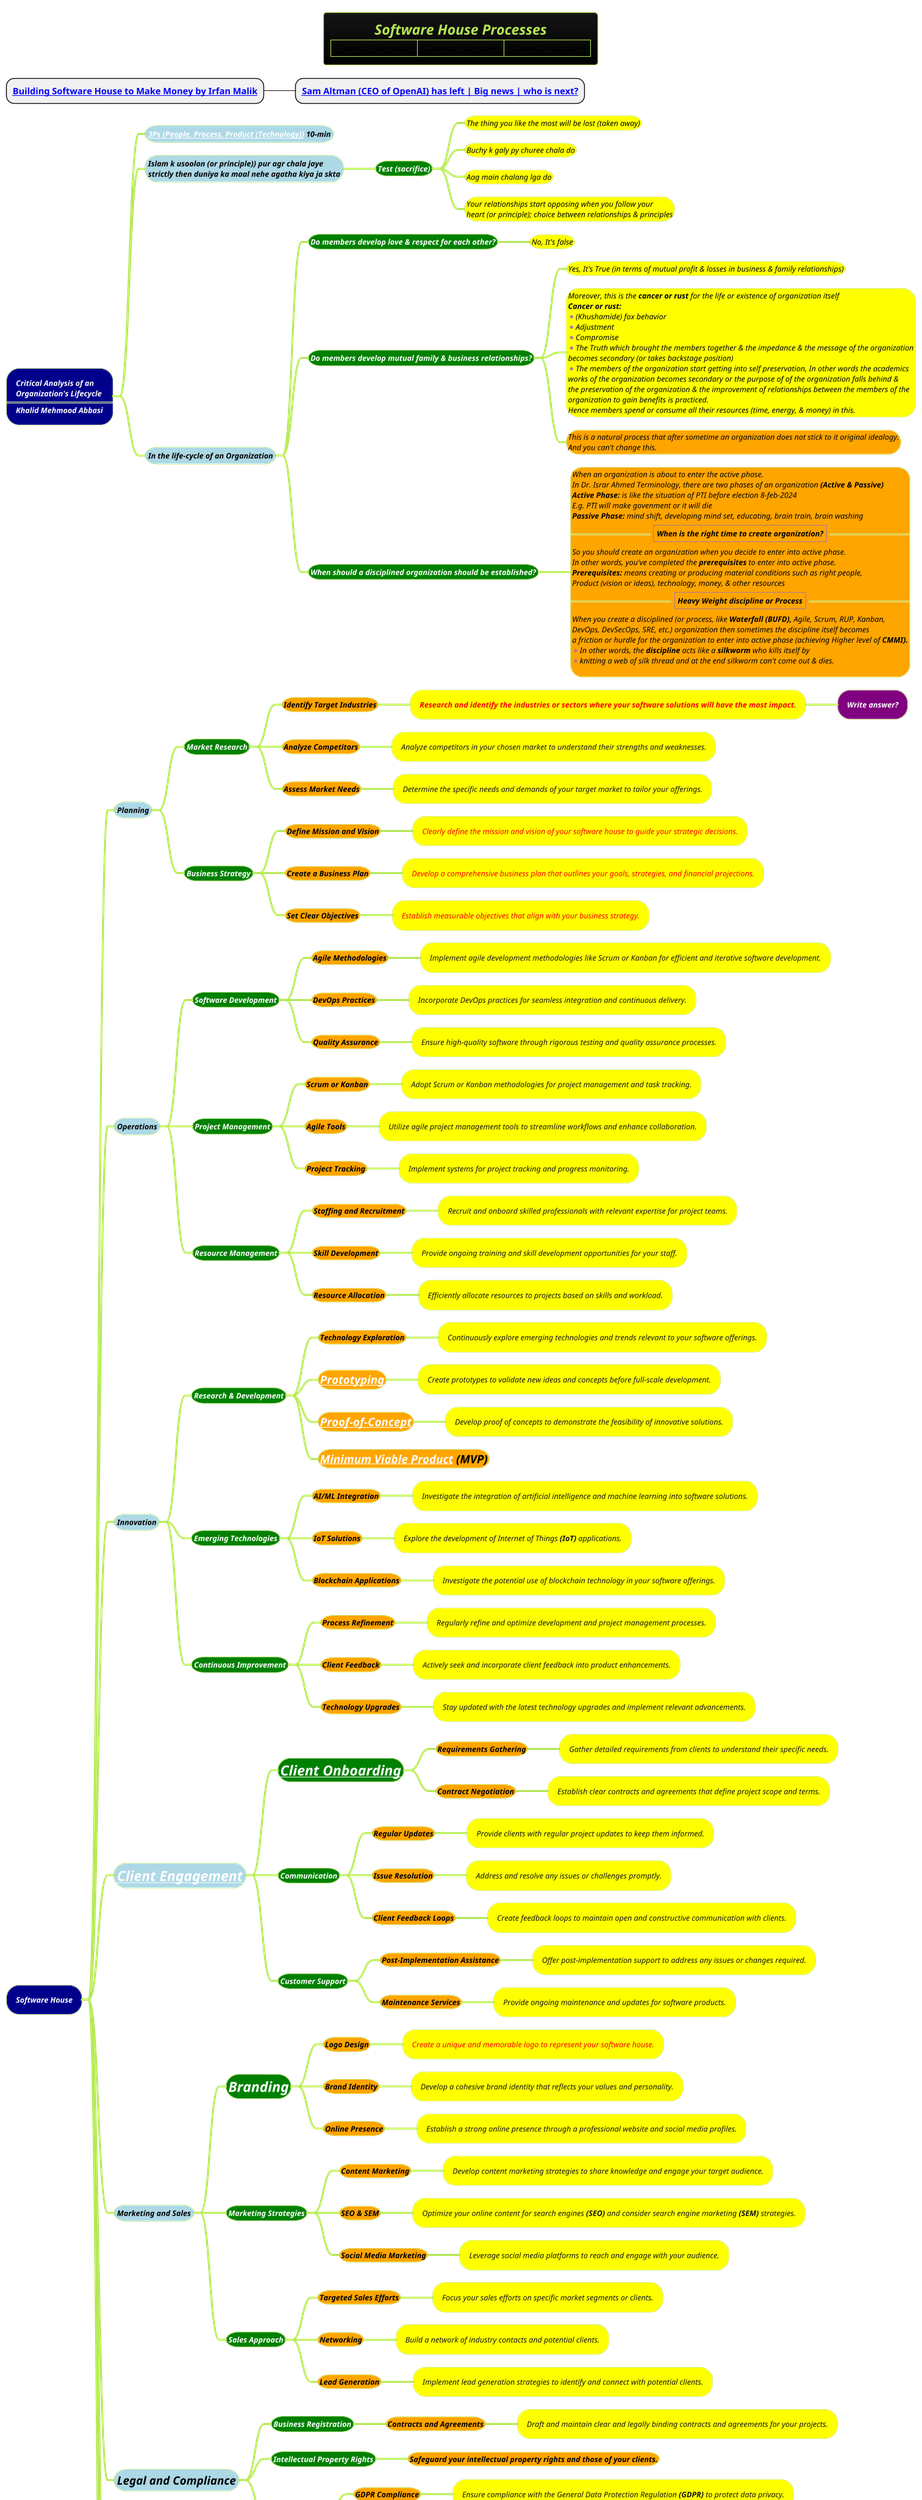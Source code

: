 @startmindmap
title =<i><size:18>Software House Processes \n|<img:images/img.png>|<img:images/img_1.png{scale=.529}>|<img:images/img_2.png{scale=.4}>|
* <b>[[https://www.youtube.com/watch?v=YSs4r95C_Dc&ab_channel=IrfanMalik Building Software House to Make Money by Irfan Malik]]
** <b>[[https://www.youtube.com/watch?v=OxpNNqdCug8&ab_channel=IrfanMalik Sam Altman (CEO of OpenAI) has left | Big news | who is next?]]
!theme hacker

*[#darkblue] <color #white><i><size:12>Critical Analysis of an \n<color #white><i><size:12>Organization's Lifecycle \n====\n<color #white><i><size:12>Khalid Mehmood Abbasi
**[#lightblue] <i><size:12><color #black>[[https://www.youtube.com/watch?v=u2dMydCi8xk&list=LL&index=15&ab_channel=RonHollis 3Ps (People, Process, Product (Technology))]] 10-min
**[#lightblue] <i><size:12><color #black>Islam k usoolon (or principle)) pur agr chala jaye \n<i><size:12><color #black>strictly then duniya ka maal nehe agatha kiya ja skta
***[#green] <i><size:12><color #white><b>Test (sacrifice)
****[#yellow] <i><size:12><color #black>The thing you like the most will be lost (taken away)
****[#yellow] <i><size:12><color #black>Buchy k galy py churee chala do
****[#yellow] <i><size:12><color #black>Aag main chalang lga do
****[#yellow] <i><size:12><color #black>Your relationships start opposing when you follow your \n<i><size:12><color #black>heart (or principle); choice between relationships & principles
**[#lightblue] <i><size:12><color #black>In the life-cycle of an Organization
***[#green] <i><size:12><color #white><b>Do members develop love & respect for each other?
****[#yellow] <i><size:12><color #black>No, It's false
***[#green] <i><size:12><color #white><b>Do members develop mutual family & business relationships?
****[#yellow] <i><size:12><color #black>Yes, It's True (in terms of mutual profit & losses in business & family relationships)
****[#yellow]:<i><size:12><color #black>Moreover, this is the **cancer or rust** for the life or existence of organization itself
<b><i><size:12><color #black>Cancer or rust:
*<i><size:12><color #black>(Khushamide) fox behavior
*<i><size:12><color #black>Adjustment
*<i><size:12><color #black>Compromise
*<i><size:12><color #black>The Truth which brought the members together & the impedance & the message of the organization
<i><size:12><color #black>becomes secondary (or takes backstage position)
*<i><size:12><color #black>The members of the organization start getting into self preservation, In other words the academics
<i><size:12><color #black>works of the organization becomes secondary or the purpose of of the organization falls behind &
<i><size:12><color #black>the preservation of the organization & the improvement of relationships between the members of the
<i><size:12><color #black>organization to gain benefits is practiced.
<i><size:12><color #black>Hence members spend or consume all their resources (time, energy, & money) in this.;
****[#orange]:<i><size:12><color #black>This is a natural process that after sometime an organization does not stick to it original idealogy.
<i><size:12><color #black>And you can't change this.;
***[#green] <i><size:12><color #white>**When should a disciplined organization should be established?**
****[#orange]:<i><size:12><color #black>When an organization is about to enter the active phase.
<i><size:12><color #black>In Dr. Israr Ahmed Terminology, there are two phases of an organization <b>(Active & Passive)
<i><size:12><color #black>**Active Phase:** is like the situation of PTI before election 8-feb-2024
<i><size:12><color #black>E.g. PTI will make govenment or it will die
<i><size:12><color #black>**Passive Phase:** mind shift, developing mind set, educating, brain train, brain washing
==|<i><size:12><color #black><b>When is the right time to create organization?|==
<i><size:12><color #black>So you should create an organization when you decide to enter into active phase.
<i><size:12><color #black>In other words, you've completed the **prerequisites** to enter into active phase.
<i><size:12><color #black>**Prerequisites:** means creating or producing material conditions such as right people,
<i><size:12><color #black>Product (vision or ideas), technology, money, & other resources
==|<i><size:12><color #black><b>Heavy Weight discipline or Process|==
<i><size:12><color #black>When you create a disciplined (or process, like **Waterfall (BUFD),** Agile, Scrum, RUP, Kanban,
<i><size:12><color #black>DevOps, DevSecOps, SRE, etc.) organization then sometimes the discipline itself becomes
<i><size:12><color #black>a friction or hurdle for the organization to enter into active phase (achieving Higher level of <b>CMMI).
*<i><size:12><color #black>In other words, the **discipline** acts like a **silkworm** who kills itself by
*<i><size:12><color #black>knitting a web of silk thread and at the end silkworm can't come out & dies.
;


*[#darkblue] <color #white><i><size:12>Software House
**[#lightblue] <i><size:12><color #black>Planning
***[#green] <i><size:12><color #white>**Market Research**
****[#orange] <i><size:12><color #black>**Identify Target Industries**
*****[#yellow] <i><size:12><color #red>**Research and identify the industries or sectors where your software solutions will have the most impact.**
******[#purple] <i><size:12><color #white>**Write answer?**
****[#orange] <i><size:12><color #black>**Analyze Competitors**
*****[#yellow] <i><size:12>Analyze competitors in your chosen market to understand their strengths and weaknesses.
****[#orange] <i><size:12><color #black>**Assess Market Needs**
*****[#yellow] <i><size:12>Determine the specific needs and demands of your target market to tailor your offerings.

***[#green] <i><size:12><color #white>**Business Strategy**
****[#orange] <i><size:12><color #black>**Define Mission and Vision**
*****[#yellow] <i><size:12><color #red>Clearly define the mission and vision of your software house to guide your strategic decisions.
****[#orange] <i><size:12><color #black>**Create a Business Plan**
*****[#yellow] <i><size:12><color #red>Develop a comprehensive business plan that outlines your goals, strategies, and financial projections.
****[#orange] <i><size:12><color #black>**Set Clear Objectives**
*****[#yellow] <i><size:12><color #red>Establish measurable objectives that align with your business strategy.

**[#lightblue] <i><size:12><color #black>Operations
***[#green] <i><size:12><color #white>**Software Development**
****[#orange] <i><size:12><color #black>**Agile Methodologies**
*****[#yellow] <i><size:12>Implement agile development methodologies like Scrum or Kanban for efficient and iterative software development.
****[#orange] <i><size:12><color #black>**DevOps Practices**
*****[#yellow] <i><size:12>Incorporate DevOps practices for seamless integration and continuous delivery.
****[#orange] <i><size:12><color #black>**Quality Assurance**
*****[#yellow] <i><size:12>Ensure high-quality software through rigorous testing and quality assurance processes.

***[#green] <i><size:12><color #white>**Project Management**
****[#orange] <i><size:12><color #black>**Scrum or Kanban**
*****[#yellow] <i><size:12>Adopt Scrum or Kanban methodologies for project management and task tracking.
****[#orange] <i><size:12><color #black>**Agile Tools**
*****[#yellow] <i><size:12>Utilize agile project management tools to streamline workflows and enhance collaboration.
****[#orange] <i><size:12><color #black>**Project Tracking**
*****[#yellow] <i><size:12>Implement systems for project tracking and progress monitoring.

***[#green] <i><size:12><color #white>**Resource Management**
****[#orange] <i><size:12><color #black>**Staffing and Recruitment**
*****[#yellow] <i><size:12>Recruit and onboard skilled professionals with relevant expertise for project teams.
****[#orange] <i><size:12><color #black>**Skill Development**
*****[#yellow] <i><size:12>Provide ongoing training and skill development opportunities for your staff.
****[#orange] <i><size:12><color #black>**Resource Allocation**
*****[#yellow] <i><size:12>Efficiently allocate resources to projects based on skills and workload.

**[#lightblue] <i><size:12><color #black>Innovation
***[#green] <i><size:12><color #white>**Research & Development**
****[#orange] <i><size:12><color #black>**Technology Exploration**
*****[#yellow] <i><size:12>Continuously explore emerging technologies and trends relevant to your software offerings.
****[#orange] <i><size:18><color #black>**[[docs/1-Requirement-Engineering/MVP-PoC-and-case-study/Prototyping.puml Prototyping]]**
*****[#yellow] <i><size:12>Create prototypes to validate new ideas and concepts before full-scale development.
****[#orange] <i><size:18><color #black><b>[[docs/1-Requirement-Engineering/MVP-PoC-and-case-study/Proof-of-Concept.puml Proof-of-Concept]]
*****[#yellow] <i><size:12>Develop proof of concepts to demonstrate the feasibility of innovative solutions.
****[#orange] <i><size:18><color #black><b>[[docs/3-programming-languages/clean-architecture/mvp-minimum-viable-product-cheat-sheet.png Minimum Viable Product]] (MVP)

***[#green] <i><size:12><color #white>**Emerging Technologies**
****[#orange] <i><size:12><color #black>**AI/ML Integration**
*****[#yellow] <i><size:12>Investigate the integration of artificial intelligence and machine learning into software solutions.
****[#orange] <i><size:12><color #black>**IoT Solutions**
*****[#yellow] <i><size:12>Explore the development of Internet of Things **(IoT)** applications.
****[#orange] <i><size:12><color #black>**Blockchain Applications**
*****[#yellow] <i><size:12>Investigate the potential use of blockchain technology in your software offerings.

***[#green] <i><size:12><color #white>**Continuous Improvement**
****[#orange] <i><size:12><color #black>**Process Refinement**
*****[#yellow] <i><size:12>Regularly refine and optimize development and project management processes.
****[#orange] <i><size:12><color #black>**Client Feedback**
*****[#yellow] <i><size:12>Actively seek and incorporate client feedback into product enhancements.
****[#orange] <i><size:12><color #black>**Technology Upgrades**
*****[#yellow] <i><size:12>Stay updated with the latest technology upgrades and implement relevant advancements.

**[#lightblue] <i><size:22><color #d><b>[[docs/1-business-analyst/client-management/Helping-Clients-Make-Money-Save-Money-and-Save-Time.puml Client Engagement]]
***[#green] <i><size:22><color #white>**[[docs/1-business-analyst/client-management/2-types-of-client.puml Client Onboarding]]**
****[#orange] <i><size:12><color #black>**Requirements Gathering**
*****[#yellow] <i><size:12>Gather detailed requirements from clients to understand their specific needs.
****[#orange] <i><size:12><color #black>**Contract Negotiation**
*****[#yellow] <i><size:12>Establish clear contracts and agreements that define project scope and terms.

***[#green] <i><size:12><color #white>**Communication**
****[#orange] <i><size:12><color #black>**Regular Updates**
*****[#yellow] <i><size:12>Provide clients with regular project updates to keep them informed.
****[#orange] <i><size:12><color #black>**Issue Resolution**
*****[#yellow] <i><size:12>Address and resolve any issues or challenges promptly.
****[#orange] <i><size:12><color #black>**Client Feedback Loops**
*****[#yellow] <i><size:12>Create feedback loops to maintain open and constructive communication with clients.

***[#green] <i><size:12><color #white>**Customer Support**
****[#orange] <i><size:12><color #black>**Post-Implementation Assistance**
*****[#yellow] <i><size:12>Offer post-implementation support to address any issues or changes required.
****[#orange] <i><size:12><color #black>**Maintenance Services**
*****[#yellow] <i><size:12>Provide ongoing maintenance and updates for software products.

**[#lightblue] <i><size:12><color #black>Marketing and Sales
***[#green] <i><size:22><color #white>**Branding**
****[#orange] <i><size:12><color #black>**Logo Design**
*****[#yellow] <i><size:12><color #red>Create a unique and memorable logo to represent your software house.
****[#orange] <i><size:12><color #black>**Brand Identity**
*****[#yellow] <i><size:12>Develop a cohesive brand identity that reflects your values and personality.
****[#orange] <i><size:12><color #black>**Online Presence**
*****[#yellow] <i><size:12>Establish a strong online presence through a professional website and social media profiles.

***[#green] <i><size:12><color #white>**Marketing Strategies**
****[#orange] <i><size:12><color #black>**Content Marketing**
*****[#yellow] <i><size:12>Develop content marketing strategies to share knowledge and engage your target audience.
****[#orange] <i><size:12><color #black>**SEO & SEM**
*****[#yellow] <i><size:12>Optimize your online content for search engines **(SEO)** and consider search engine marketing **(SEM)** strategies.
****[#orange] <i><size:12><color #black>**Social Media Marketing**
*****[#yellow] <i><size:12>Leverage social media platforms to reach and engage with your audience.

***[#green] <i><size:12><color #white>**Sales Approach**
****[#orange] <i><size:12><color #black>**Targeted Sales Efforts**
*****[#yellow] <i><size:12>Focus your sales efforts on specific market segments or clients.
****[#orange] <i><size:12><color #black>**Networking**
*****[#yellow] <i><size:12>Build a network of industry contacts and potential clients.
****[#orange] <i><size:12><color #black>**Lead Generation**
*****[#yellow] <i><size:12>Implement lead generation strategies to identify and connect with potential clients.

**[#lightblue] <i><size:18><color #black>Legal and Compliance
***[#green] <i><size:12><color #white>**Business Registration**
****[#orange] <i><size:12><color #black>**Contracts and Agreements**
*****[#yellow] <i><size:12>Draft and maintain clear and legally binding contracts and agreements for your projects.
***[#green] <i><size:12><color #white>**Intellectual Property Rights**
****[#orange] <i><size:12><color #black>**Safeguard your intellectual property rights and those of your clients.**

***[#green] <i><size:12><color #white>**Data Privacy**
****[#orange] <i><size:12><color #black>**GDPR Compliance**
*****[#yellow] <i><size:12>Ensure compliance with the General Data Protection Regulation **(GDPR)** to protect data privacy.
****[#orange] <i><size:12><color #black>**Data Security Measures**
*****[#yellow] <i><size:12>Implement robust data security measures to protect sensitive information.

**[#lightblue] <i><size:12><color #black>Financial Management
***[#green] <i><size:12><color #white>**Budgeting**
****[#orange] <i><size:12><color #black>**Develop and manage budgets to control expenses and allocate resources effectively.**
***[#green] <i><size:12><color #white>**Revenue Projections**
****[#orange] <i><size:12><color #black>**Create revenue projections based on sales and financial data.**
***[#green] <i><size:12><color #white>**Cost Management**
****[#orange] <i><size:12><color #black>**Implement cost management strategies to  optimize operational expenses.**

***[#green] <i><size:12><color #white>**Billing and Invoicing**
****[#orange] <i><size:12><color #black>**Payment Methods**
*****[#yellow] <i><size:12>Offer various payment methods for client convenience.
****[#orange] <i><size:12><color #black>**Invoicing Software**
*****[#yellow] <i><size:12>Use invoicing software to streamline billing and payment processes.

***[#green] <i><size:12><color #white>**Financial Reporting**
****[#orange] <i><size:12><color #black>**Profit and Loss Analysis**
*****[#yellow] <i><size:12>Regularly analyze profit and loss to make informed financial decisions.
****[#orange] <i><size:12><color #black>**Cash Flow Management**
*****[#yellow] <i><size:12>Manage cash flow to ensure stability and sustainability.

**[#lightblue] <i><size:12><color #black>Company Culture
***[#green] <i><size:12><color #white>**Values and Ethics**
****[#orange] <i><size:12><color #black>**Define and promote company values and ethical principles.**
***[#green] <i><size:12><color #white>**Employee Engagement**
****[#orange] <i><size:12><color #black>**Foster a culture of employee engagement, motivation, and satisfaction.**
***[#green] <i><size:12><color #white>**Work-Life Balance**
****[#orange] <i><size:12><color #black>**Support work-life balance to enhance employee well-being.**

***[#green] <i><size:12><color #white>**Learning and Development**
****[#orange] <i><size:12><color #black>**Training Programs**
*****[#yellow] <i><size:12>Offer training programs to enhance employee skills and knowledge.
****[#orange] <i><size:12><color #black>**Skill Enhancement**
*****[#yellow] <i><size:12>Encourage skill enhancement and certification opportunities.
****[#orange] <i><size:12><color #black>**Certification**
*****[#yellow] <i><size:12>Support employees in obtaining relevant certifications and qualifications.

**[#lightblue] <i><size:12><color #black>Growth and Expansion
***[#green] <i><size:12><color #white>**Scaling**
****[#orange] <i><size:12><color #black>**Expanding Services**
*****[#yellow] <i><size:12>Consider expanding the range of services offered to diversify revenue streams.
****[#orange] <i><size:12><color #black>**Global Reach**
*****[#yellow] <i><size:12>Explore opportunities for expanding your software house's global presence.

***[#green] <i><size:12><color #white>**Strategic Partnerships**
****[#orange] <i><size:12><color #black>**Alliances**
*****[#yellow] <i><size:12>Form alliances and partnerships with other companies to enhance capabilities.
****[#orange] <i><size:12><color #black>**Collaborations**
*****[#yellow] <i><size:12>Collaborate on projects or initiatives with strategic partners.
****[#orange] <i><size:12><color #black>**Joint Ventures**
*****[#yellow] <i><size:12>Explore joint ventures for specialized projects or market entry.

***[#green] <i><size:12><color #white>**Diversification**
****[#orange] <i><size:12><color #black>**Entering New Markets**
*****[#yellow] <i><size:12>Consider entering new geographical markets or industries.
****[#orange] <i><size:12><color #black>**Exploring Different Industries**
*****[#yellow] <i><size:12>Explore opportunities in industries different from your current focus.

@endmindmap


